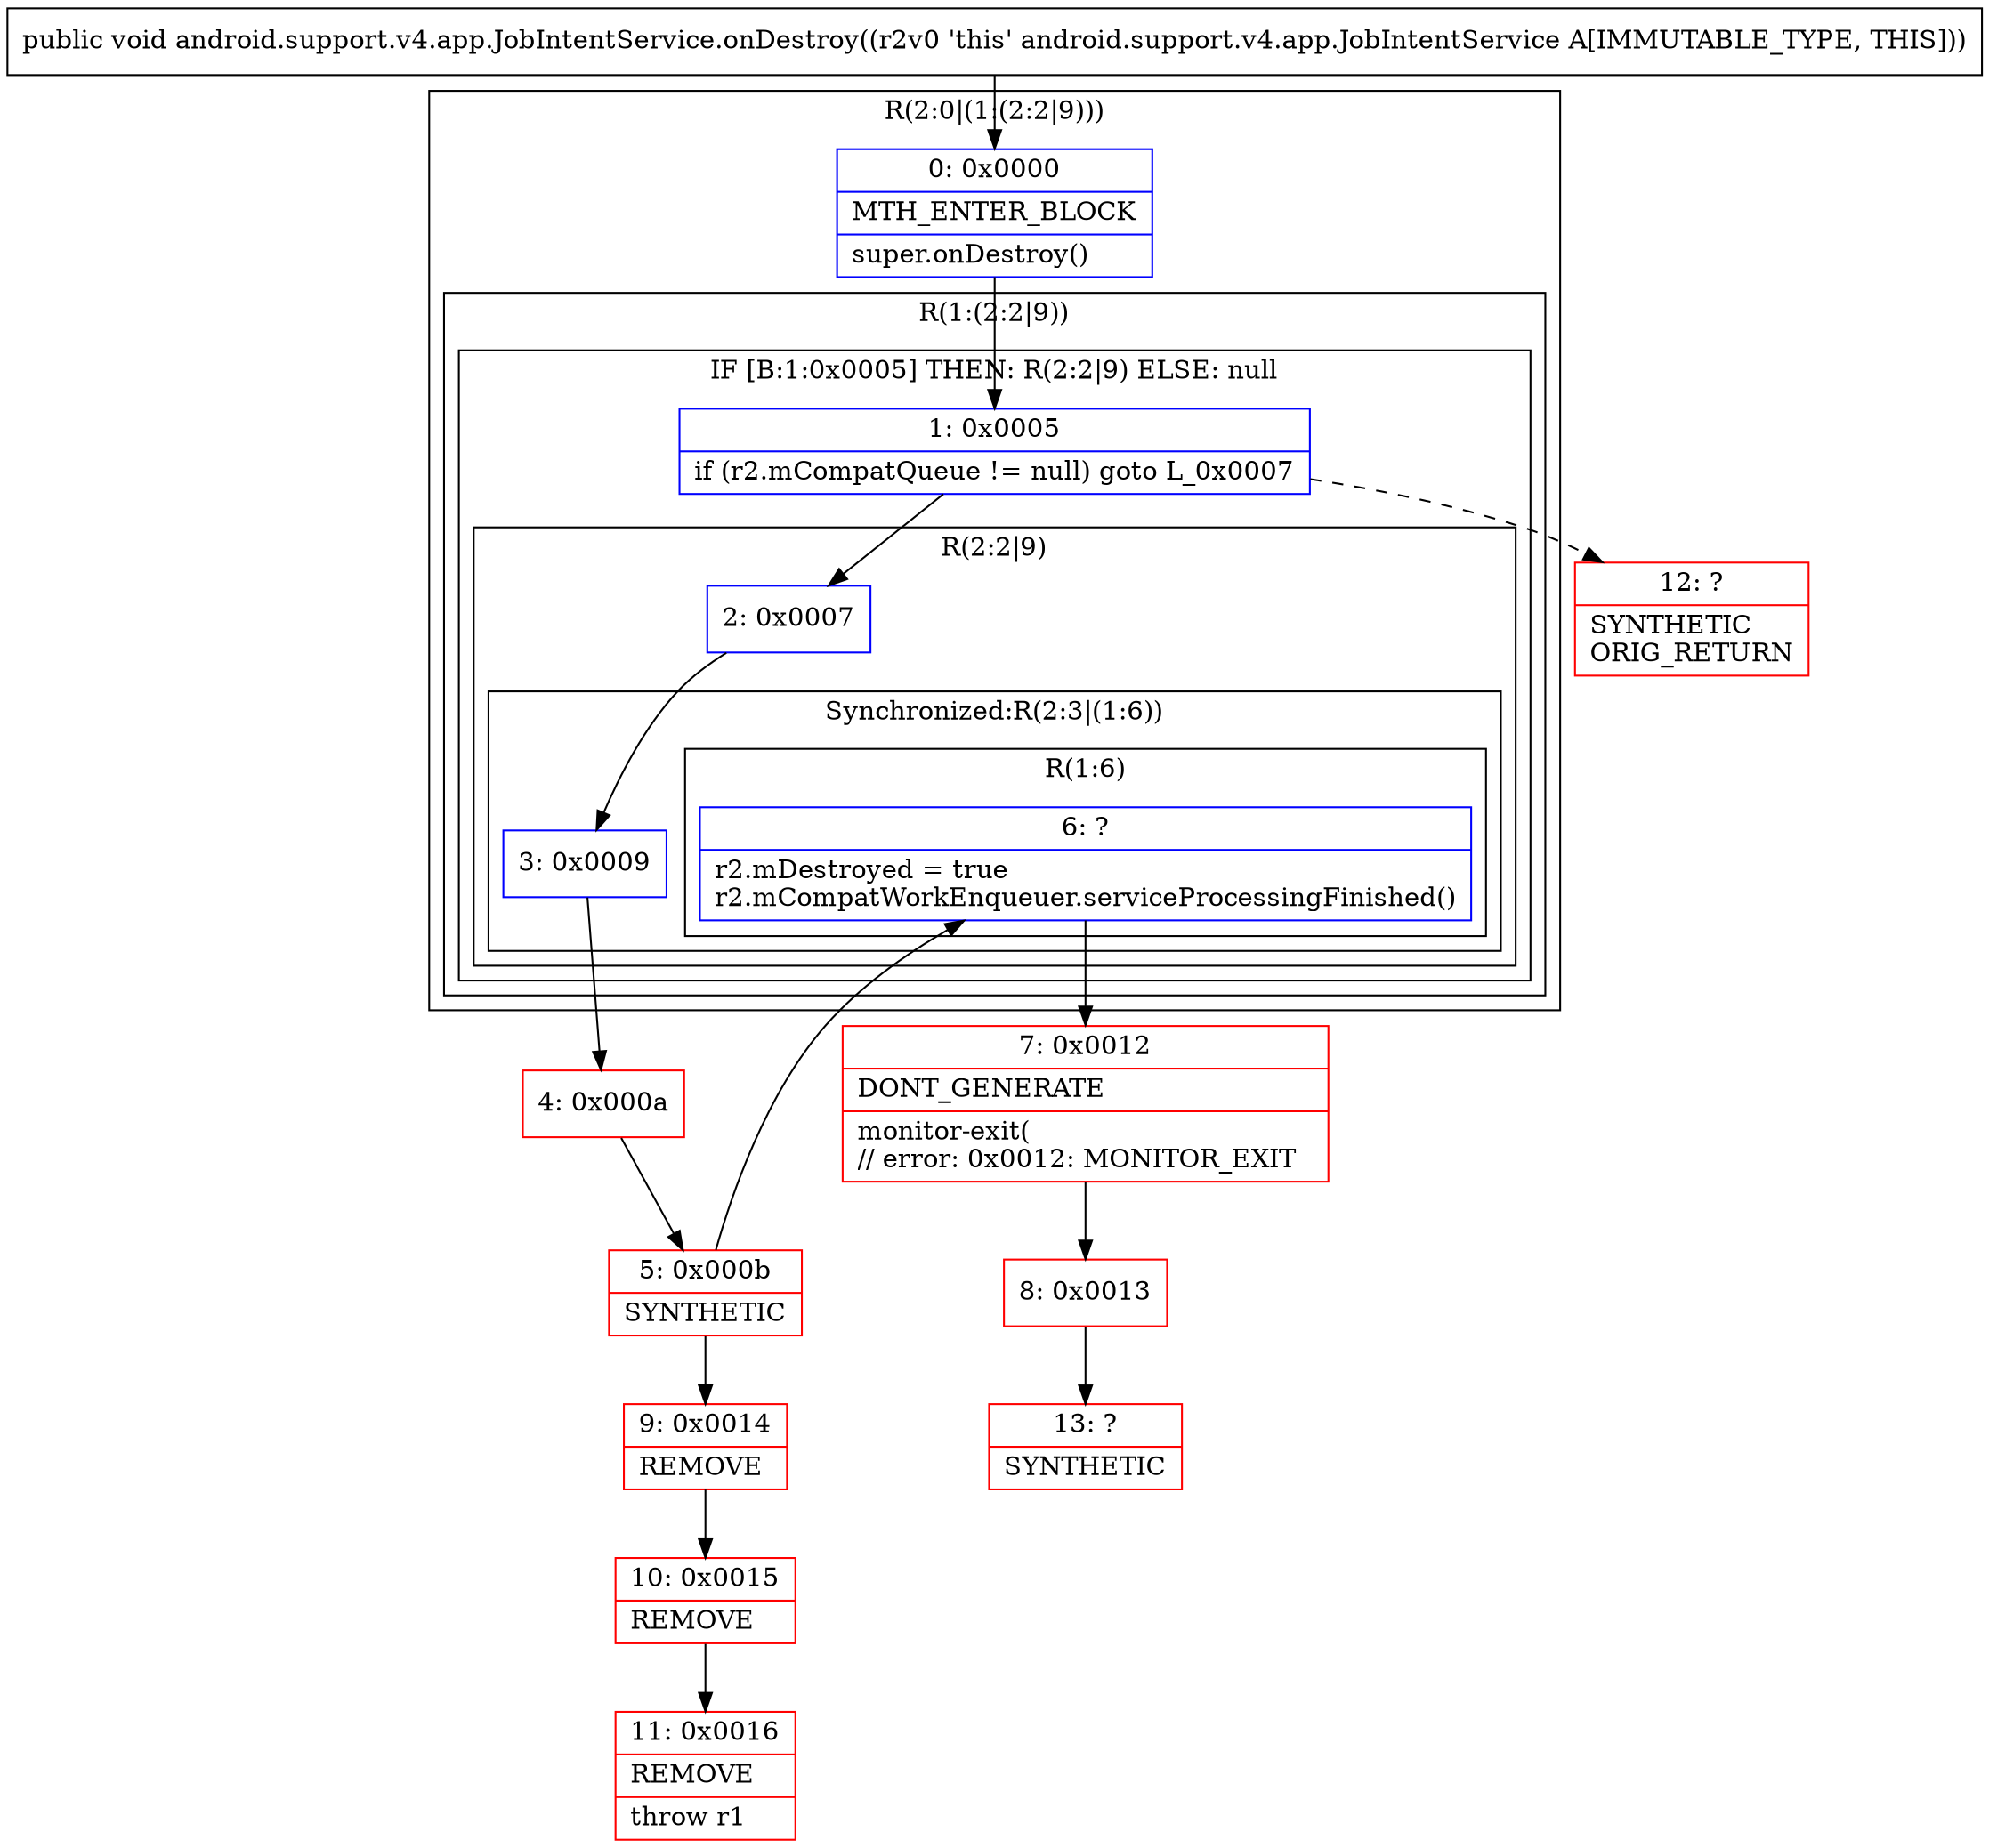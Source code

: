 digraph "CFG forandroid.support.v4.app.JobIntentService.onDestroy()V" {
subgraph cluster_Region_1313482897 {
label = "R(2:0|(1:(2:2|9)))";
node [shape=record,color=blue];
Node_0 [shape=record,label="{0\:\ 0x0000|MTH_ENTER_BLOCK\l|super.onDestroy()\l}"];
subgraph cluster_Region_2123381365 {
label = "R(1:(2:2|9))";
node [shape=record,color=blue];
subgraph cluster_IfRegion_908303040 {
label = "IF [B:1:0x0005] THEN: R(2:2|9) ELSE: null";
node [shape=record,color=blue];
Node_1 [shape=record,label="{1\:\ 0x0005|if (r2.mCompatQueue != null) goto L_0x0007\l}"];
subgraph cluster_Region_508222552 {
label = "R(2:2|9)";
node [shape=record,color=blue];
Node_2 [shape=record,label="{2\:\ 0x0007}"];
subgraph cluster_SynchronizedRegion_22770080 {
label = "Synchronized:R(2:3|(1:6))";
node [shape=record,color=blue];
Node_3 [shape=record,label="{3\:\ 0x0009}"];
subgraph cluster_Region_2129109100 {
label = "R(1:6)";
node [shape=record,color=blue];
Node_6 [shape=record,label="{6\:\ ?|r2.mDestroyed = true\lr2.mCompatWorkEnqueuer.serviceProcessingFinished()\l}"];
}
}
}
}
}
}
Node_4 [shape=record,color=red,label="{4\:\ 0x000a}"];
Node_5 [shape=record,color=red,label="{5\:\ 0x000b|SYNTHETIC\l}"];
Node_7 [shape=record,color=red,label="{7\:\ 0x0012|DONT_GENERATE\l|monitor\-exit(\l\/\/ error: 0x0012: MONITOR_EXIT  \l}"];
Node_8 [shape=record,color=red,label="{8\:\ 0x0013}"];
Node_9 [shape=record,color=red,label="{9\:\ 0x0014|REMOVE\l}"];
Node_10 [shape=record,color=red,label="{10\:\ 0x0015|REMOVE\l}"];
Node_11 [shape=record,color=red,label="{11\:\ 0x0016|REMOVE\l|throw r1\l}"];
Node_12 [shape=record,color=red,label="{12\:\ ?|SYNTHETIC\lORIG_RETURN\l}"];
Node_13 [shape=record,color=red,label="{13\:\ ?|SYNTHETIC\l}"];
MethodNode[shape=record,label="{public void android.support.v4.app.JobIntentService.onDestroy((r2v0 'this' android.support.v4.app.JobIntentService A[IMMUTABLE_TYPE, THIS])) }"];
MethodNode -> Node_0;
Node_0 -> Node_1;
Node_1 -> Node_2;
Node_1 -> Node_12[style=dashed];
Node_2 -> Node_3;
Node_3 -> Node_4;
Node_6 -> Node_7;
Node_4 -> Node_5;
Node_5 -> Node_6;
Node_5 -> Node_9;
Node_7 -> Node_8;
Node_8 -> Node_13;
Node_9 -> Node_10;
Node_10 -> Node_11;
}

